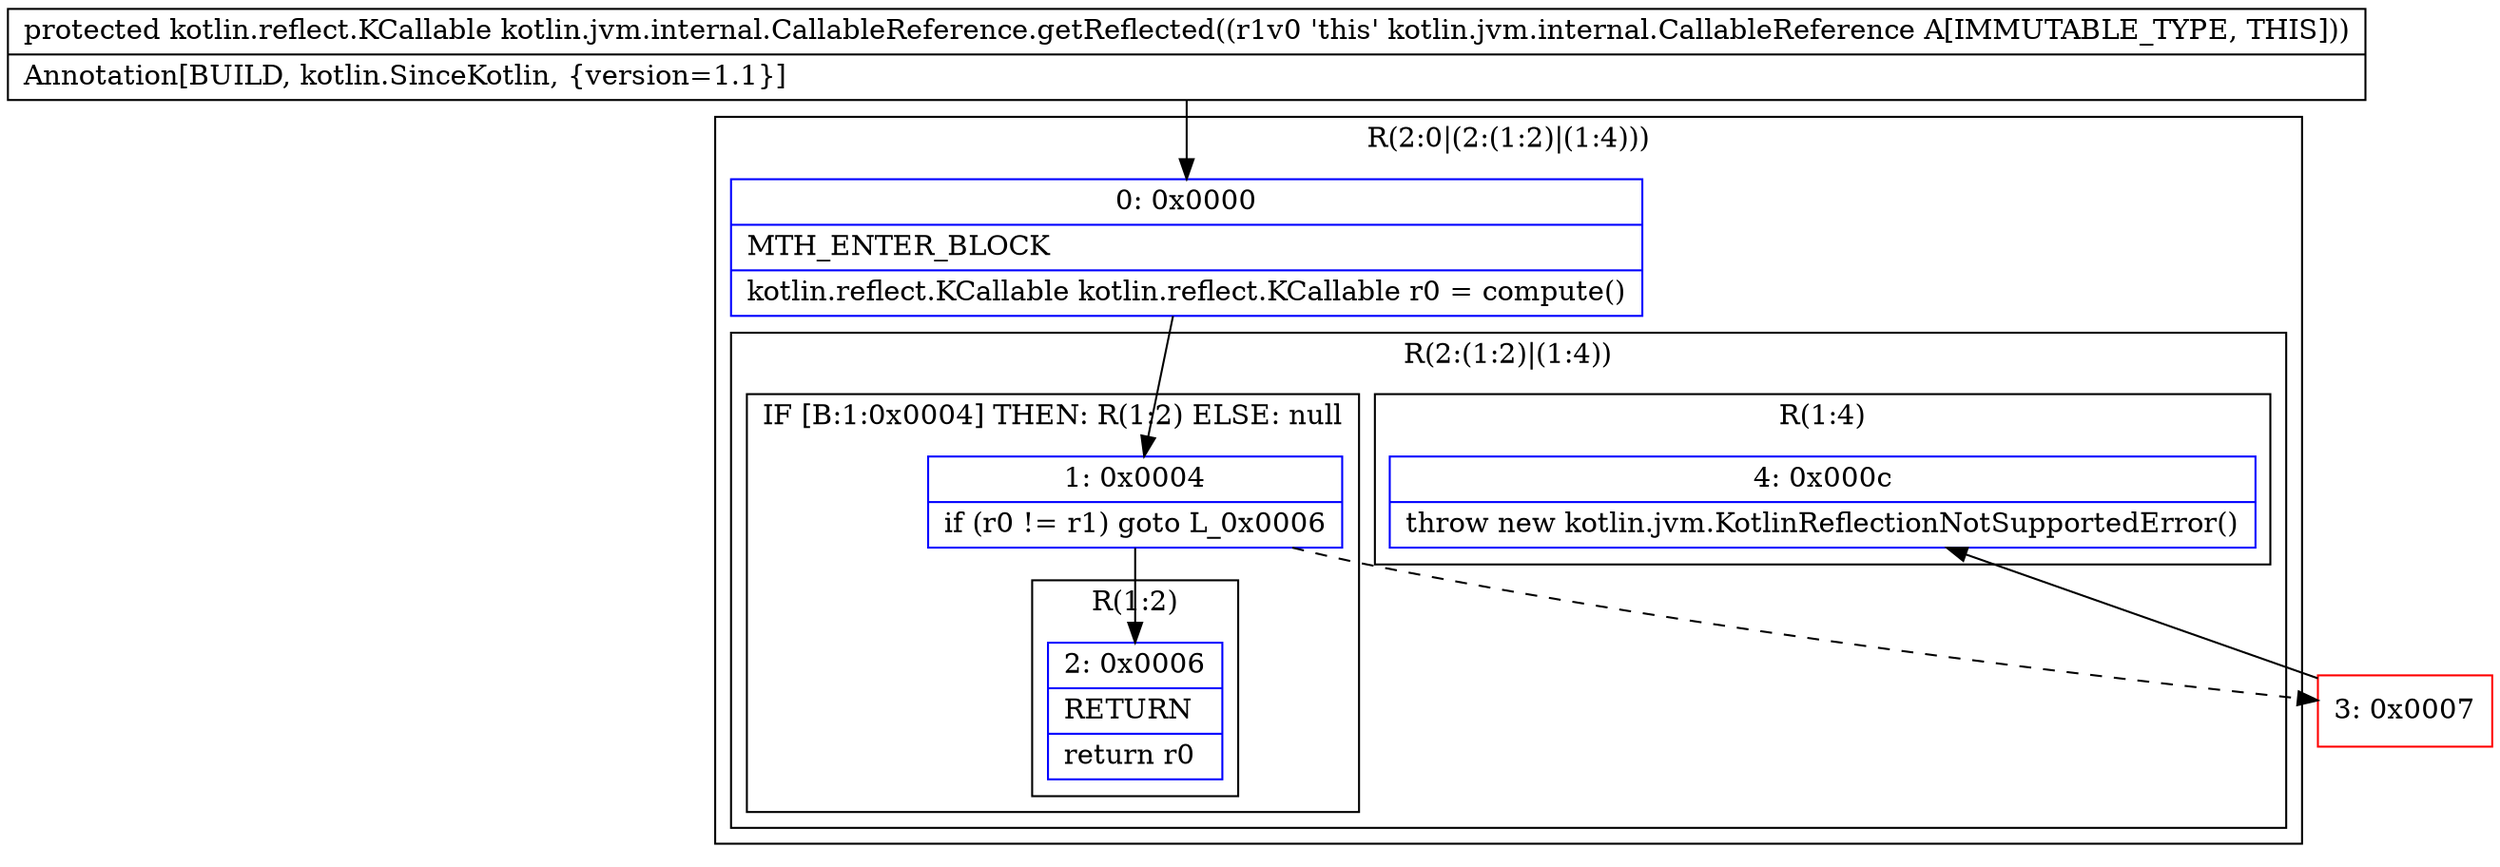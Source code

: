 digraph "CFG forkotlin.jvm.internal.CallableReference.getReflected()Lkotlin\/reflect\/KCallable;" {
subgraph cluster_Region_836659233 {
label = "R(2:0|(2:(1:2)|(1:4)))";
node [shape=record,color=blue];
Node_0 [shape=record,label="{0\:\ 0x0000|MTH_ENTER_BLOCK\l|kotlin.reflect.KCallable kotlin.reflect.KCallable r0 = compute()\l}"];
subgraph cluster_Region_1850161359 {
label = "R(2:(1:2)|(1:4))";
node [shape=record,color=blue];
subgraph cluster_IfRegion_786438457 {
label = "IF [B:1:0x0004] THEN: R(1:2) ELSE: null";
node [shape=record,color=blue];
Node_1 [shape=record,label="{1\:\ 0x0004|if (r0 != r1) goto L_0x0006\l}"];
subgraph cluster_Region_1955830084 {
label = "R(1:2)";
node [shape=record,color=blue];
Node_2 [shape=record,label="{2\:\ 0x0006|RETURN\l|return r0\l}"];
}
}
subgraph cluster_Region_2095764893 {
label = "R(1:4)";
node [shape=record,color=blue];
Node_4 [shape=record,label="{4\:\ 0x000c|throw new kotlin.jvm.KotlinReflectionNotSupportedError()\l}"];
}
}
}
Node_3 [shape=record,color=red,label="{3\:\ 0x0007}"];
MethodNode[shape=record,label="{protected kotlin.reflect.KCallable kotlin.jvm.internal.CallableReference.getReflected((r1v0 'this' kotlin.jvm.internal.CallableReference A[IMMUTABLE_TYPE, THIS]))  | Annotation[BUILD, kotlin.SinceKotlin, \{version=1.1\}]\l}"];
MethodNode -> Node_0;
Node_0 -> Node_1;
Node_1 -> Node_2;
Node_1 -> Node_3[style=dashed];
Node_3 -> Node_4;
}

